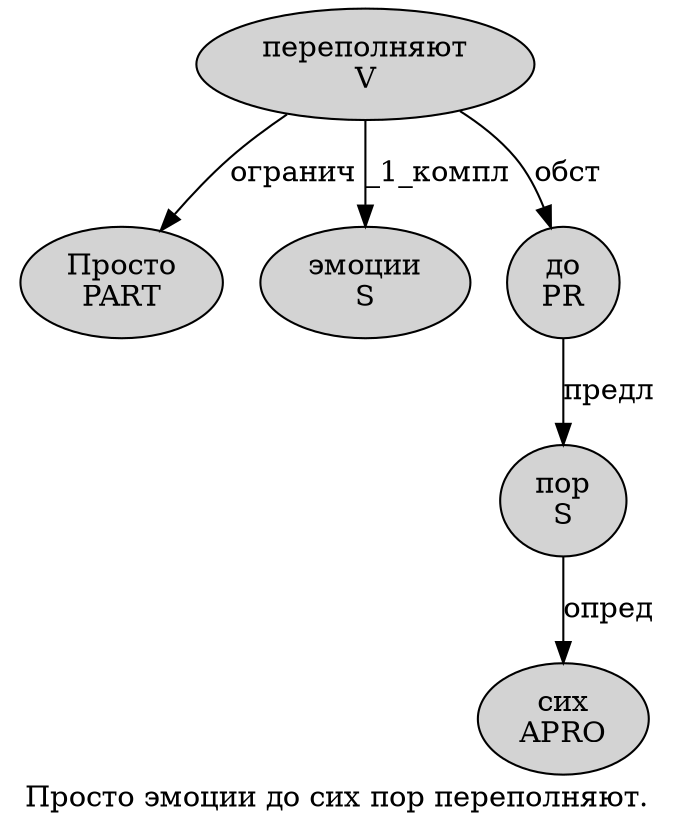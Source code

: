 digraph SENTENCE_187 {
	graph [label="Просто эмоции до сих пор переполняют."]
	node [style=filled]
		0 [label="Просто
PART" color="" fillcolor=lightgray penwidth=1 shape=ellipse]
		1 [label="эмоции
S" color="" fillcolor=lightgray penwidth=1 shape=ellipse]
		2 [label="до
PR" color="" fillcolor=lightgray penwidth=1 shape=ellipse]
		3 [label="сих
APRO" color="" fillcolor=lightgray penwidth=1 shape=ellipse]
		4 [label="пор
S" color="" fillcolor=lightgray penwidth=1 shape=ellipse]
		5 [label="переполняют
V" color="" fillcolor=lightgray penwidth=1 shape=ellipse]
			2 -> 4 [label="предл"]
			5 -> 0 [label="огранич"]
			5 -> 1 [label="_1_компл"]
			5 -> 2 [label="обст"]
			4 -> 3 [label="опред"]
}